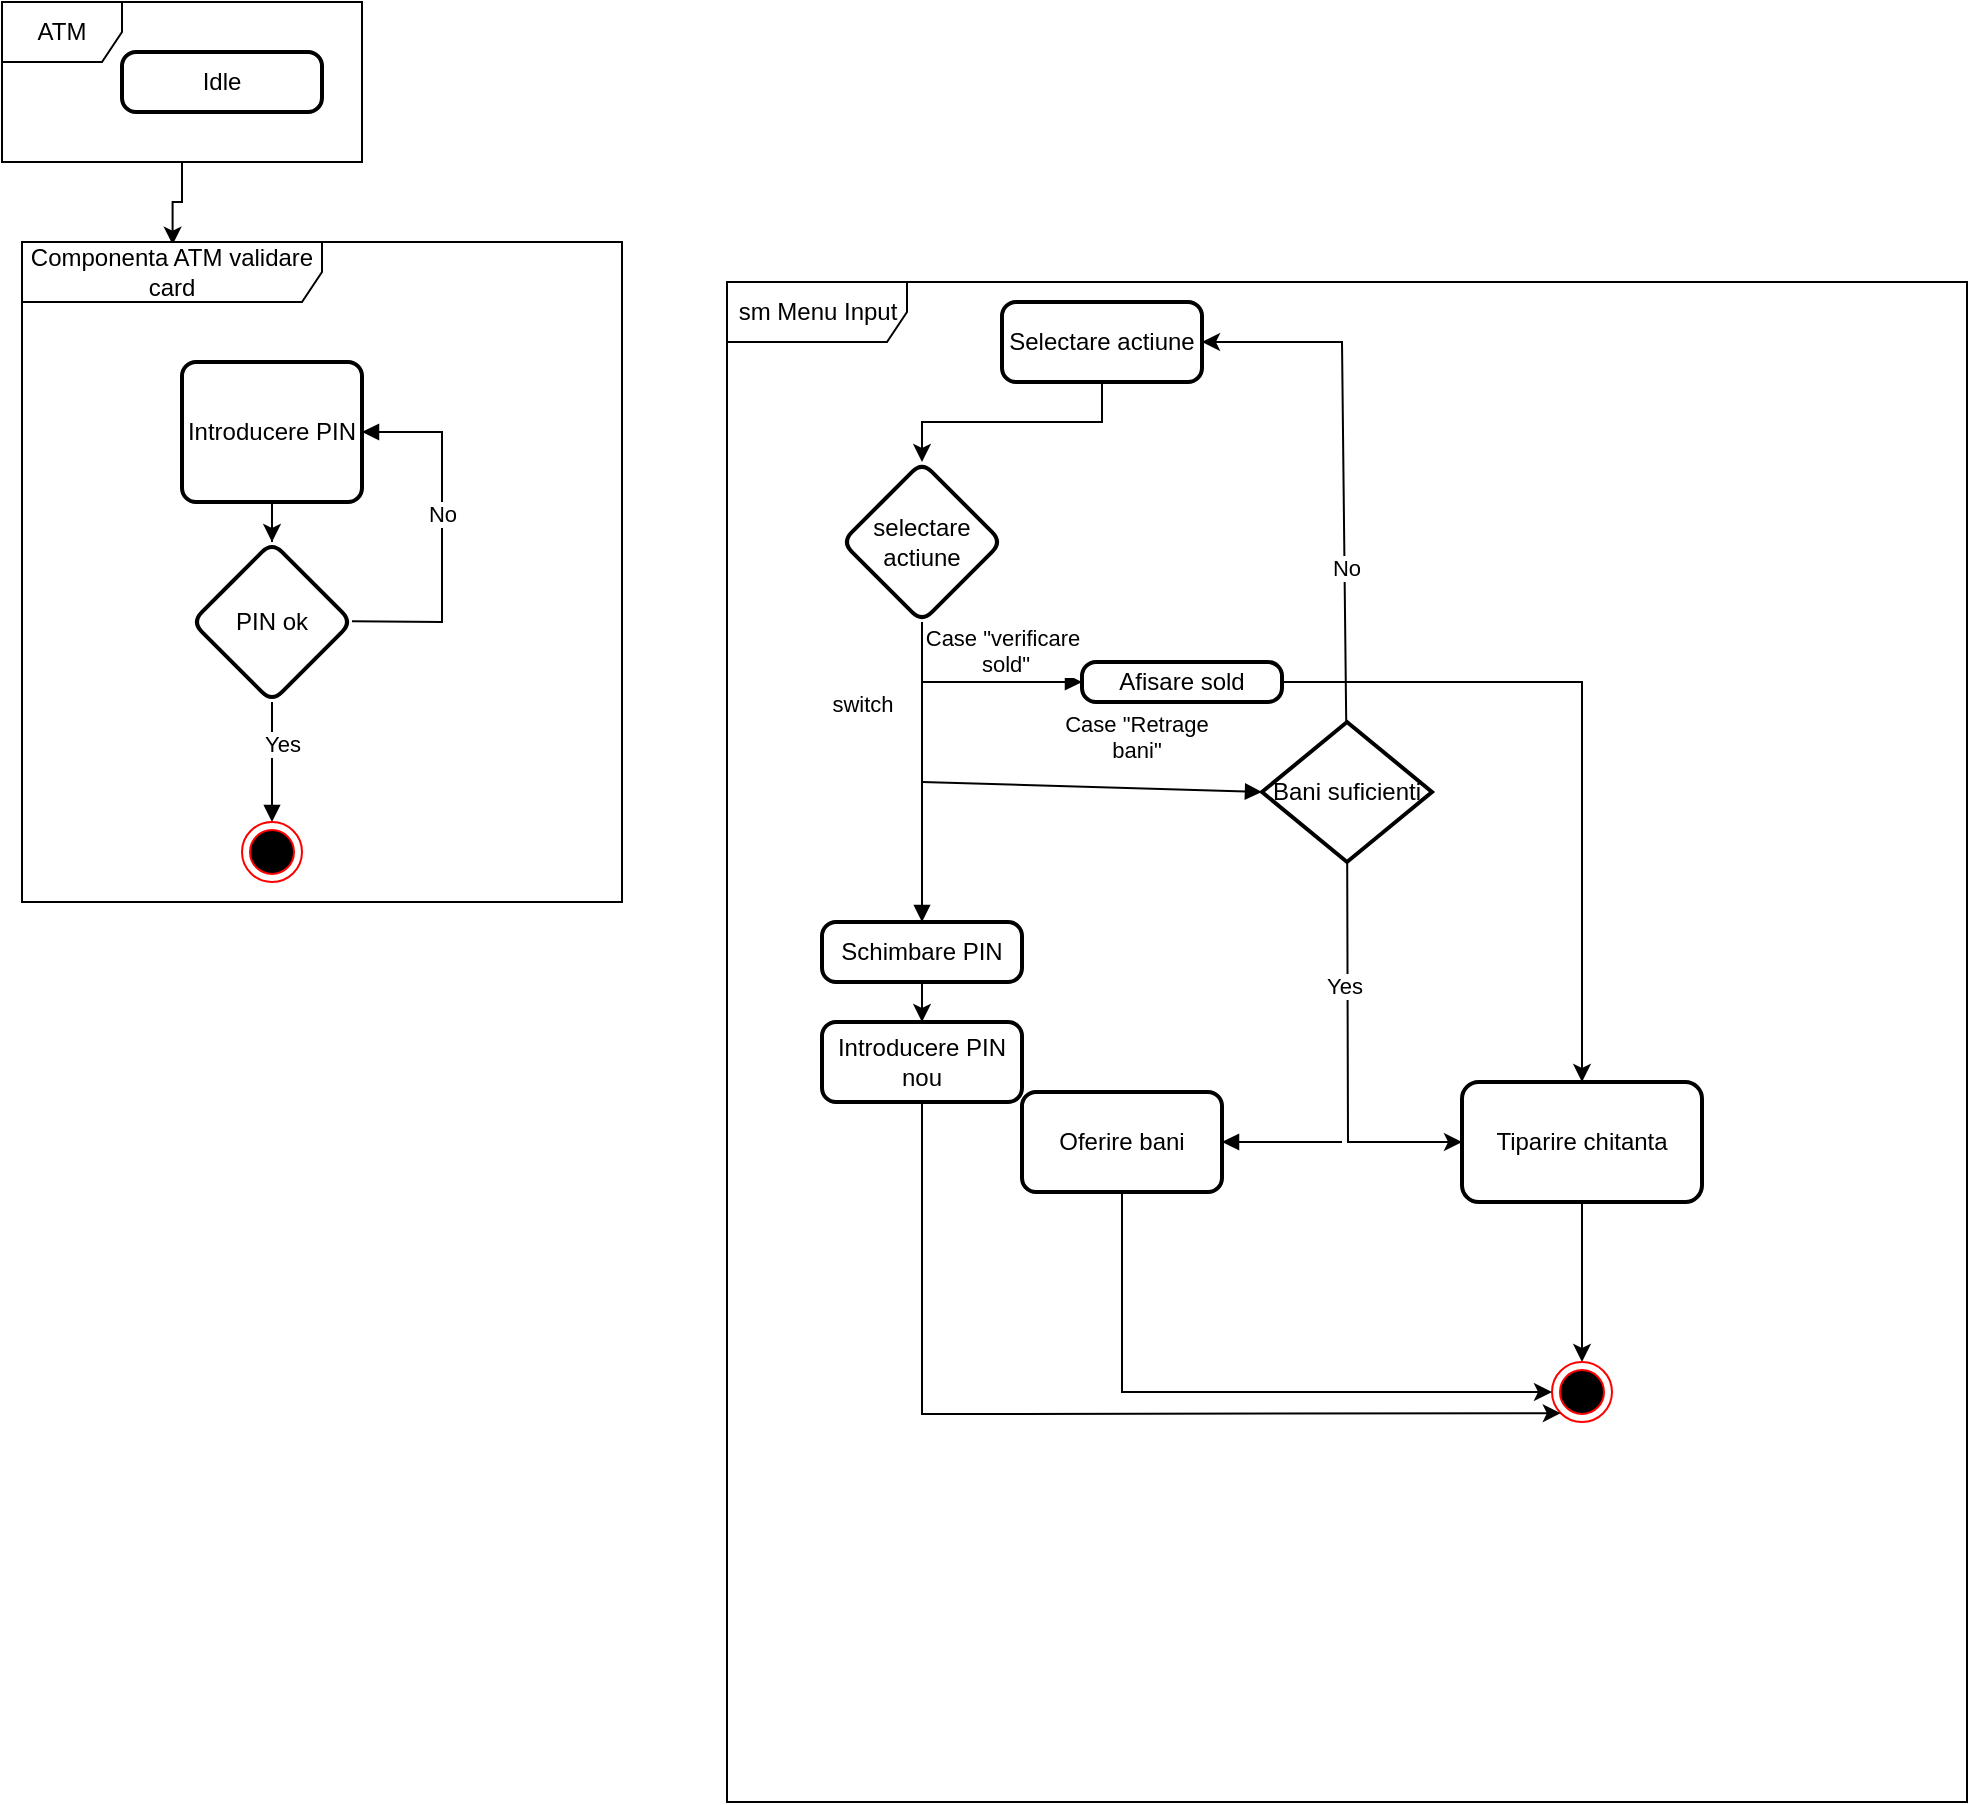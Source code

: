 <mxfile version="17.4.3" type="github">
  <diagram id="KxCZLF1t46evcHAlCOS2" name="Page-1">
    <mxGraphModel dx="944" dy="927" grid="1" gridSize="10" guides="1" tooltips="1" connect="1" arrows="1" fold="1" page="1" pageScale="1" pageWidth="850" pageHeight="1100" math="0" shadow="0">
      <root>
        <mxCell id="0" />
        <mxCell id="1" parent="0" />
        <mxCell id="lsTzPiZq1YOw1p8u2fON-13" value="sm Menu Input" style="shape=umlFrame;whiteSpace=wrap;html=1;width=90;height=30;" vertex="1" parent="1">
          <mxGeometry x="402.5" y="190" width="620" height="760" as="geometry" />
        </mxCell>
        <mxCell id="lsTzPiZq1YOw1p8u2fON-12" style="edgeStyle=orthogonalEdgeStyle;rounded=0;orthogonalLoop=1;jettySize=auto;html=1;entryX=0.251;entryY=0.004;entryDx=0;entryDy=0;entryPerimeter=0;" edge="1" parent="1" source="lsTzPiZq1YOw1p8u2fON-1" target="lsTzPiZq1YOw1p8u2fON-3">
          <mxGeometry relative="1" as="geometry" />
        </mxCell>
        <mxCell id="lsTzPiZq1YOw1p8u2fON-1" value="ATM" style="shape=umlFrame;whiteSpace=wrap;html=1;" vertex="1" parent="1">
          <mxGeometry x="40" y="50" width="180" height="80" as="geometry" />
        </mxCell>
        <mxCell id="lsTzPiZq1YOw1p8u2fON-2" value="Idle" style="rounded=1;whiteSpace=wrap;html=1;absoluteArcSize=1;arcSize=14;strokeWidth=2;" vertex="1" parent="1">
          <mxGeometry x="100" y="75" width="100" height="30" as="geometry" />
        </mxCell>
        <mxCell id="lsTzPiZq1YOw1p8u2fON-3" value="Componenta ATM validare card" style="shape=umlFrame;whiteSpace=wrap;html=1;width=150;height=30;" vertex="1" parent="1">
          <mxGeometry x="50" y="170" width="300" height="330" as="geometry" />
        </mxCell>
        <mxCell id="lsTzPiZq1YOw1p8u2fON-7" value="" style="edgeStyle=orthogonalEdgeStyle;rounded=0;orthogonalLoop=1;jettySize=auto;html=1;" edge="1" parent="1" source="lsTzPiZq1YOw1p8u2fON-4" target="lsTzPiZq1YOw1p8u2fON-6">
          <mxGeometry relative="1" as="geometry" />
        </mxCell>
        <mxCell id="lsTzPiZq1YOw1p8u2fON-4" value="Introducere PIN" style="rounded=1;whiteSpace=wrap;html=1;absoluteArcSize=1;arcSize=14;strokeWidth=2;" vertex="1" parent="1">
          <mxGeometry x="130" y="230" width="90" height="70" as="geometry" />
        </mxCell>
        <mxCell id="lsTzPiZq1YOw1p8u2fON-6" value="PIN ok" style="rhombus;whiteSpace=wrap;html=1;rounded=1;arcSize=14;strokeWidth=2;" vertex="1" parent="1">
          <mxGeometry x="135" y="320" width="80" height="80" as="geometry" />
        </mxCell>
        <mxCell id="lsTzPiZq1YOw1p8u2fON-8" value="No" style="html=1;verticalAlign=bottom;endArrow=block;rounded=0;entryX=1;entryY=0.5;entryDx=0;entryDy=0;" edge="1" parent="1" target="lsTzPiZq1YOw1p8u2fON-4">
          <mxGeometry width="80" relative="1" as="geometry">
            <mxPoint x="215" y="359.58" as="sourcePoint" />
            <mxPoint x="295" y="359.58" as="targetPoint" />
            <Array as="points">
              <mxPoint x="260" y="360" />
              <mxPoint x="260" y="265" />
            </Array>
          </mxGeometry>
        </mxCell>
        <mxCell id="lsTzPiZq1YOw1p8u2fON-9" value="Yes" style="html=1;verticalAlign=bottom;endArrow=block;rounded=0;exitX=0.5;exitY=1;exitDx=0;exitDy=0;entryX=0.5;entryY=0;entryDx=0;entryDy=0;" edge="1" parent="1" source="lsTzPiZq1YOw1p8u2fON-6" target="lsTzPiZq1YOw1p8u2fON-11">
          <mxGeometry x="0.003" y="5" width="80" relative="1" as="geometry">
            <mxPoint x="170" y="430" as="sourcePoint" />
            <mxPoint x="210" y="450" as="targetPoint" />
            <mxPoint as="offset" />
          </mxGeometry>
        </mxCell>
        <mxCell id="lsTzPiZq1YOw1p8u2fON-11" value="" style="ellipse;html=1;shape=endState;fillColor=#000000;strokeColor=#ff0000;" vertex="1" parent="1">
          <mxGeometry x="160" y="460" width="30" height="30" as="geometry" />
        </mxCell>
        <mxCell id="lsTzPiZq1YOw1p8u2fON-16" value="" style="edgeStyle=orthogonalEdgeStyle;rounded=0;orthogonalLoop=1;jettySize=auto;html=1;" edge="1" parent="1" source="lsTzPiZq1YOw1p8u2fON-14" target="lsTzPiZq1YOw1p8u2fON-15">
          <mxGeometry relative="1" as="geometry" />
        </mxCell>
        <mxCell id="lsTzPiZq1YOw1p8u2fON-14" value="Selectare actiune" style="rounded=1;whiteSpace=wrap;html=1;absoluteArcSize=1;arcSize=14;strokeWidth=2;" vertex="1" parent="1">
          <mxGeometry x="540" y="200" width="100" height="40" as="geometry" />
        </mxCell>
        <mxCell id="lsTzPiZq1YOw1p8u2fON-15" value="selectare actiune" style="rhombus;whiteSpace=wrap;html=1;rounded=1;arcSize=14;strokeWidth=2;" vertex="1" parent="1">
          <mxGeometry x="460" y="280" width="80" height="80" as="geometry" />
        </mxCell>
        <mxCell id="lsTzPiZq1YOw1p8u2fON-18" value="switch" style="html=1;verticalAlign=bottom;endArrow=block;rounded=0;exitX=0.5;exitY=1;exitDx=0;exitDy=0;" edge="1" parent="1" source="lsTzPiZq1YOw1p8u2fON-15">
          <mxGeometry x="-0.333" y="-30" width="80" relative="1" as="geometry">
            <mxPoint x="470" y="420" as="sourcePoint" />
            <mxPoint x="500" y="510" as="targetPoint" />
            <Array as="points">
              <mxPoint x="500" y="410" />
            </Array>
            <mxPoint as="offset" />
          </mxGeometry>
        </mxCell>
        <mxCell id="lsTzPiZq1YOw1p8u2fON-19" value="Case &quot;verificare&lt;br&gt;&amp;nbsp;sold&quot;" style="html=1;verticalAlign=bottom;endArrow=block;rounded=0;" edge="1" parent="1">
          <mxGeometry width="80" relative="1" as="geometry">
            <mxPoint x="500" y="390" as="sourcePoint" />
            <mxPoint x="580" y="390" as="targetPoint" />
            <mxPoint as="offset" />
          </mxGeometry>
        </mxCell>
        <mxCell id="lsTzPiZq1YOw1p8u2fON-34" value="" style="edgeStyle=none;rounded=0;orthogonalLoop=1;jettySize=auto;html=1;" edge="1" parent="1" source="lsTzPiZq1YOw1p8u2fON-20" target="lsTzPiZq1YOw1p8u2fON-33">
          <mxGeometry relative="1" as="geometry">
            <Array as="points">
              <mxPoint x="830" y="390" />
            </Array>
          </mxGeometry>
        </mxCell>
        <mxCell id="lsTzPiZq1YOw1p8u2fON-20" value="Afisare sold" style="rounded=1;whiteSpace=wrap;html=1;absoluteArcSize=1;arcSize=14;strokeWidth=2;" vertex="1" parent="1">
          <mxGeometry x="580" y="380" width="100" height="20" as="geometry" />
        </mxCell>
        <mxCell id="lsTzPiZq1YOw1p8u2fON-21" value="Case &quot;Retrage &lt;br&gt;bani&quot;" style="html=1;verticalAlign=bottom;endArrow=block;rounded=0;entryX=0;entryY=0.5;entryDx=0;entryDy=0;entryPerimeter=0;" edge="1" parent="1" target="lsTzPiZq1YOw1p8u2fON-25">
          <mxGeometry x="0.25" y="10" width="80" relative="1" as="geometry">
            <mxPoint x="500" y="440" as="sourcePoint" />
            <mxPoint x="560" y="440" as="targetPoint" />
            <mxPoint as="offset" />
          </mxGeometry>
        </mxCell>
        <mxCell id="lsTzPiZq1YOw1p8u2fON-26" style="edgeStyle=none;rounded=0;orthogonalLoop=1;jettySize=auto;html=1;entryX=1;entryY=0.5;entryDx=0;entryDy=0;" edge="1" parent="1" source="lsTzPiZq1YOw1p8u2fON-25" target="lsTzPiZq1YOw1p8u2fON-14">
          <mxGeometry relative="1" as="geometry">
            <Array as="points">
              <mxPoint x="710" y="220" />
            </Array>
          </mxGeometry>
        </mxCell>
        <mxCell id="lsTzPiZq1YOw1p8u2fON-27" value="No" style="edgeLabel;html=1;align=center;verticalAlign=middle;resizable=0;points=[];" vertex="1" connectable="0" parent="lsTzPiZq1YOw1p8u2fON-26">
          <mxGeometry x="-0.402" y="-1" relative="1" as="geometry">
            <mxPoint as="offset" />
          </mxGeometry>
        </mxCell>
        <mxCell id="lsTzPiZq1YOw1p8u2fON-30" style="edgeStyle=none;rounded=0;orthogonalLoop=1;jettySize=auto;html=1;entryX=0;entryY=0.5;entryDx=0;entryDy=0;" edge="1" parent="1" source="lsTzPiZq1YOw1p8u2fON-25" target="lsTzPiZq1YOw1p8u2fON-33">
          <mxGeometry relative="1" as="geometry">
            <mxPoint x="800.0" y="575" as="targetPoint" />
            <Array as="points">
              <mxPoint x="713" y="620" />
            </Array>
          </mxGeometry>
        </mxCell>
        <mxCell id="lsTzPiZq1YOw1p8u2fON-31" value="Yes" style="edgeLabel;html=1;align=center;verticalAlign=middle;resizable=0;points=[];" vertex="1" connectable="0" parent="lsTzPiZq1YOw1p8u2fON-30">
          <mxGeometry x="-0.378" y="-2" relative="1" as="geometry">
            <mxPoint as="offset" />
          </mxGeometry>
        </mxCell>
        <mxCell id="lsTzPiZq1YOw1p8u2fON-25" value="Bani suficienti" style="strokeWidth=2;html=1;shape=mxgraph.flowchart.decision;whiteSpace=wrap;" vertex="1" parent="1">
          <mxGeometry x="670" y="410" width="85" height="70" as="geometry" />
        </mxCell>
        <mxCell id="lsTzPiZq1YOw1p8u2fON-36" style="edgeStyle=none;rounded=0;orthogonalLoop=1;jettySize=auto;html=1;entryX=0.5;entryY=0;entryDx=0;entryDy=0;" edge="1" parent="1" source="lsTzPiZq1YOw1p8u2fON-33" target="lsTzPiZq1YOw1p8u2fON-35">
          <mxGeometry relative="1" as="geometry" />
        </mxCell>
        <mxCell id="lsTzPiZq1YOw1p8u2fON-33" value="Tiparire chitanta" style="whiteSpace=wrap;html=1;rounded=1;arcSize=14;strokeWidth=2;" vertex="1" parent="1">
          <mxGeometry x="770" y="590" width="120" height="60" as="geometry" />
        </mxCell>
        <mxCell id="lsTzPiZq1YOw1p8u2fON-35" value="" style="ellipse;html=1;shape=endState;fillColor=#000000;strokeColor=#ff0000;" vertex="1" parent="1">
          <mxGeometry x="815" y="730" width="30" height="30" as="geometry" />
        </mxCell>
        <mxCell id="lsTzPiZq1YOw1p8u2fON-38" value="" style="html=1;verticalAlign=bottom;endArrow=block;rounded=0;entryX=1;entryY=0.5;entryDx=0;entryDy=0;" edge="1" parent="1" target="lsTzPiZq1YOw1p8u2fON-39">
          <mxGeometry width="80" relative="1" as="geometry">
            <mxPoint x="710" y="620" as="sourcePoint" />
            <mxPoint x="680" y="690" as="targetPoint" />
          </mxGeometry>
        </mxCell>
        <mxCell id="lsTzPiZq1YOw1p8u2fON-41" style="edgeStyle=none;rounded=0;orthogonalLoop=1;jettySize=auto;html=1;entryX=0;entryY=0.5;entryDx=0;entryDy=0;" edge="1" parent="1" source="lsTzPiZq1YOw1p8u2fON-39" target="lsTzPiZq1YOw1p8u2fON-35">
          <mxGeometry relative="1" as="geometry">
            <Array as="points">
              <mxPoint x="600" y="745" />
            </Array>
          </mxGeometry>
        </mxCell>
        <mxCell id="lsTzPiZq1YOw1p8u2fON-39" value="Oferire bani" style="rounded=1;whiteSpace=wrap;html=1;absoluteArcSize=1;arcSize=14;strokeWidth=2;" vertex="1" parent="1">
          <mxGeometry x="550" y="595" width="100" height="50" as="geometry" />
        </mxCell>
        <mxCell id="lsTzPiZq1YOw1p8u2fON-45" value="" style="edgeStyle=none;rounded=0;orthogonalLoop=1;jettySize=auto;html=1;" edge="1" parent="1" source="lsTzPiZq1YOw1p8u2fON-42" target="lsTzPiZq1YOw1p8u2fON-46">
          <mxGeometry relative="1" as="geometry">
            <mxPoint x="500" y="610" as="targetPoint" />
          </mxGeometry>
        </mxCell>
        <mxCell id="lsTzPiZq1YOw1p8u2fON-42" value="Schimbare PIN" style="rounded=1;whiteSpace=wrap;html=1;absoluteArcSize=1;arcSize=14;strokeWidth=2;" vertex="1" parent="1">
          <mxGeometry x="450" y="510" width="100" height="30" as="geometry" />
        </mxCell>
        <mxCell id="lsTzPiZq1YOw1p8u2fON-47" style="edgeStyle=none;rounded=0;orthogonalLoop=1;jettySize=auto;html=1;entryX=0;entryY=1;entryDx=0;entryDy=0;" edge="1" parent="1" source="lsTzPiZq1YOw1p8u2fON-46" target="lsTzPiZq1YOw1p8u2fON-35">
          <mxGeometry relative="1" as="geometry">
            <Array as="points">
              <mxPoint x="500" y="756" />
            </Array>
          </mxGeometry>
        </mxCell>
        <mxCell id="lsTzPiZq1YOw1p8u2fON-46" value="Introducere PIN&lt;br&gt;nou" style="rounded=1;whiteSpace=wrap;html=1;absoluteArcSize=1;arcSize=14;strokeWidth=2;" vertex="1" parent="1">
          <mxGeometry x="450" y="560" width="100" height="40" as="geometry" />
        </mxCell>
      </root>
    </mxGraphModel>
  </diagram>
</mxfile>
